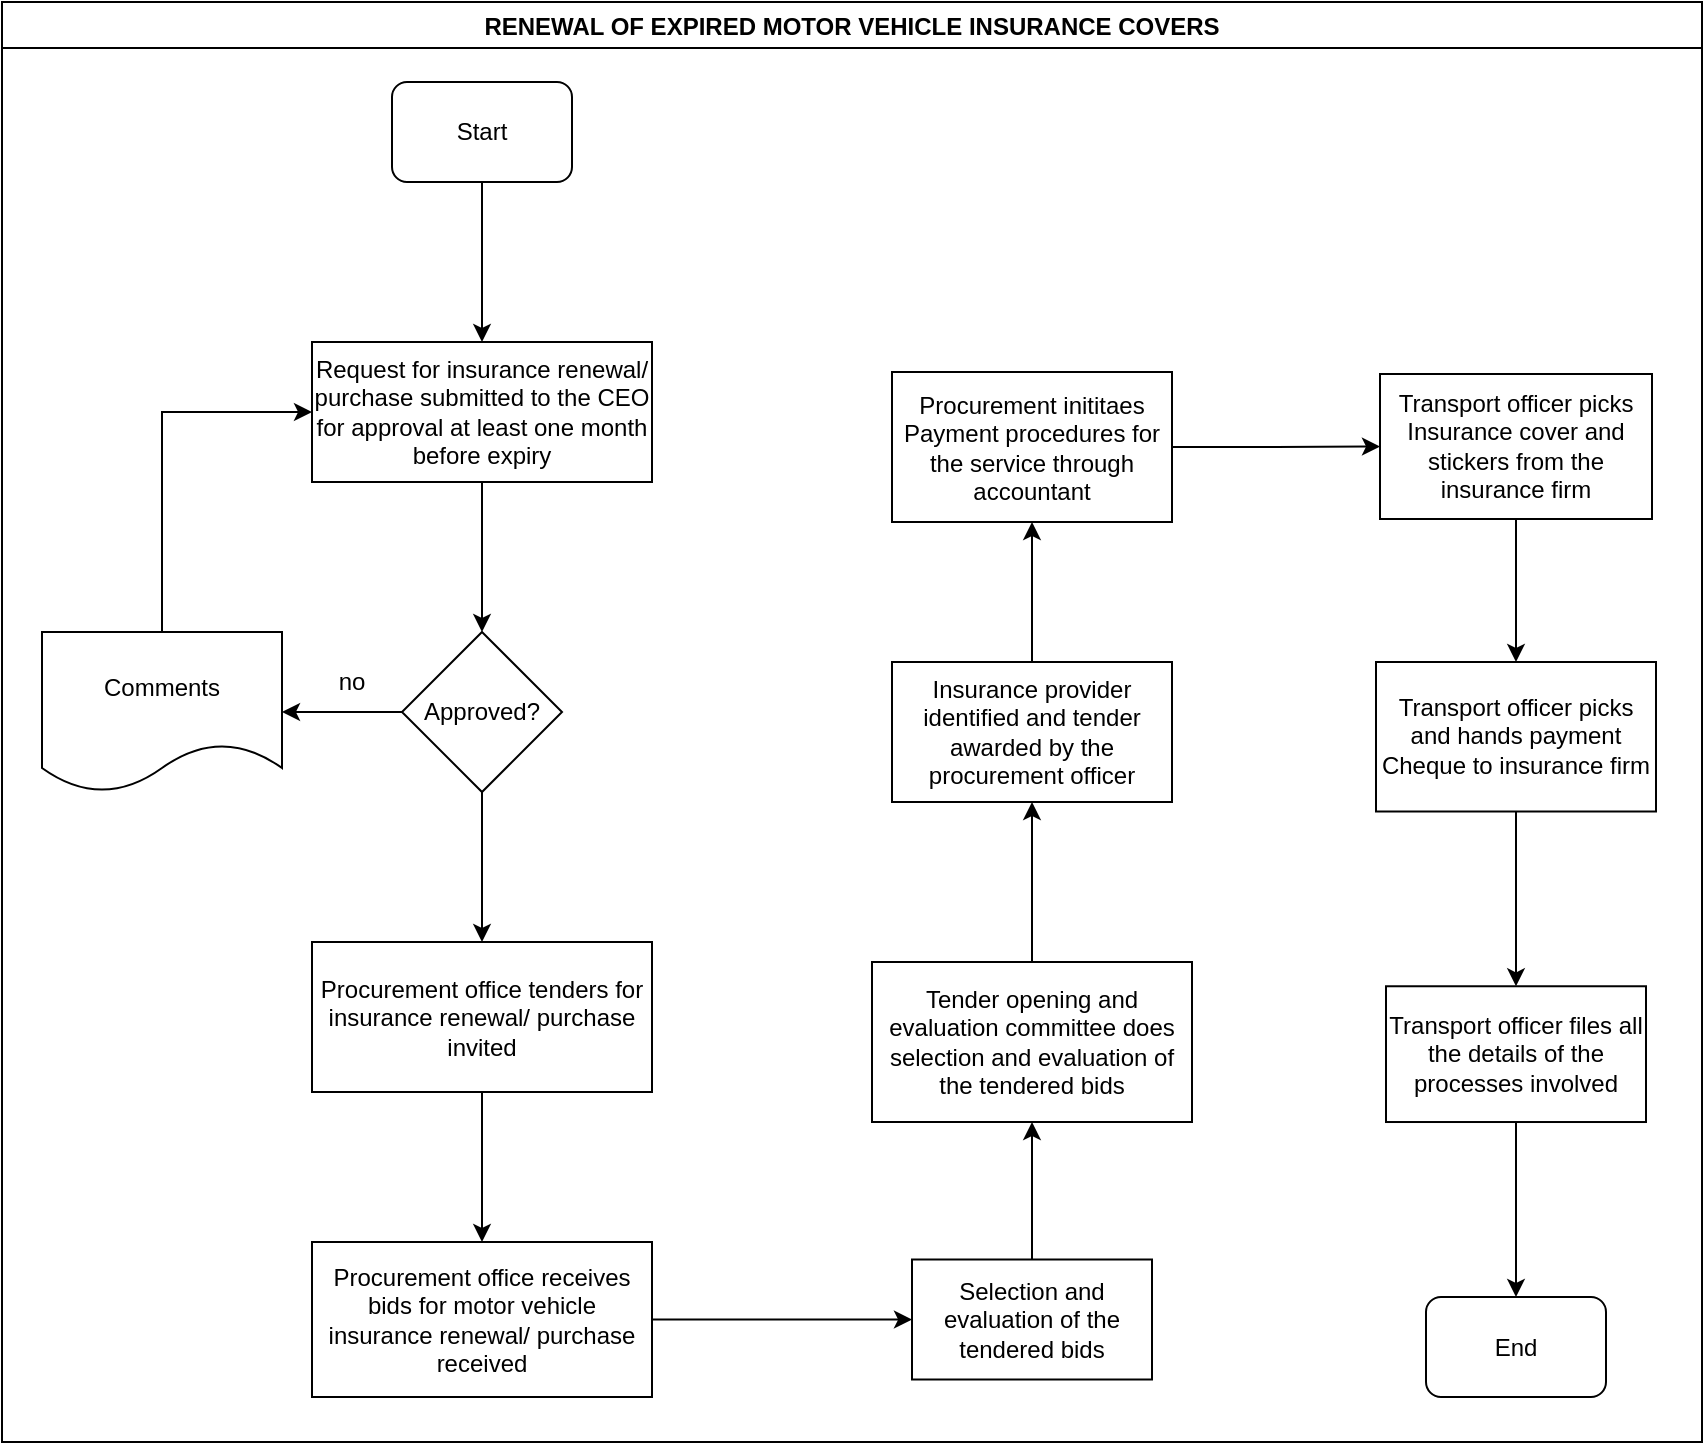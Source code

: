 <mxfile version="14.1.8" type="github">
  <diagram id="iqVK5lA826jD5fNl6_VV" name="Page-1">
    <mxGraphModel dx="1038" dy="547" grid="1" gridSize="10" guides="1" tooltips="1" connect="1" arrows="1" fold="1" page="1" pageScale="1" pageWidth="1169" pageHeight="827" math="0" shadow="0">
      <root>
        <mxCell id="0" />
        <mxCell id="1" parent="0" />
        <mxCell id="e-Jlp6g5yajtnd1_zxyd-1" value="RENEWAL OF EXPIRED MOTOR VEHICLE INSURANCE COVERS" style="swimlane;" vertex="1" parent="1">
          <mxGeometry x="10" y="10" width="850" height="720" as="geometry" />
        </mxCell>
        <mxCell id="e-Jlp6g5yajtnd1_zxyd-2" value="Start" style="rounded=1;whiteSpace=wrap;html=1;" vertex="1" parent="e-Jlp6g5yajtnd1_zxyd-1">
          <mxGeometry x="195" y="40" width="90" height="50" as="geometry" />
        </mxCell>
        <mxCell id="e-Jlp6g5yajtnd1_zxyd-5" value="Request for insurance renewal/ purchase submitted to the CEO for approval at least one month before expiry" style="rounded=0;whiteSpace=wrap;html=1;" vertex="1" parent="e-Jlp6g5yajtnd1_zxyd-1">
          <mxGeometry x="155" y="170" width="170" height="70" as="geometry" />
        </mxCell>
        <mxCell id="e-Jlp6g5yajtnd1_zxyd-4" value="" style="edgeStyle=orthogonalEdgeStyle;rounded=0;orthogonalLoop=1;jettySize=auto;html=1;" edge="1" parent="e-Jlp6g5yajtnd1_zxyd-1" source="e-Jlp6g5yajtnd1_zxyd-2" target="e-Jlp6g5yajtnd1_zxyd-5">
          <mxGeometry relative="1" as="geometry">
            <mxPoint x="240" y="165" as="targetPoint" />
          </mxGeometry>
        </mxCell>
        <mxCell id="e-Jlp6g5yajtnd1_zxyd-12" value="no" style="text;html=1;strokeColor=none;fillColor=none;align=center;verticalAlign=middle;whiteSpace=wrap;rounded=0;" vertex="1" parent="e-Jlp6g5yajtnd1_zxyd-1">
          <mxGeometry x="155" y="330" width="40" height="20" as="geometry" />
        </mxCell>
        <mxCell id="e-Jlp6g5yajtnd1_zxyd-13" value="Procurement office tenders for insurance renewal/ purchase invited" style="whiteSpace=wrap;html=1;rounded=0;" vertex="1" parent="e-Jlp6g5yajtnd1_zxyd-1">
          <mxGeometry x="155" y="470" width="170" height="75" as="geometry" />
        </mxCell>
        <mxCell id="e-Jlp6g5yajtnd1_zxyd-15" value="Procurement office receives bids for motor vehicle insurance renewal/ purchase received" style="whiteSpace=wrap;html=1;rounded=0;" vertex="1" parent="e-Jlp6g5yajtnd1_zxyd-1">
          <mxGeometry x="155" y="620" width="170" height="77.5" as="geometry" />
        </mxCell>
        <mxCell id="e-Jlp6g5yajtnd1_zxyd-16" value="" style="edgeStyle=orthogonalEdgeStyle;rounded=0;orthogonalLoop=1;jettySize=auto;html=1;" edge="1" parent="e-Jlp6g5yajtnd1_zxyd-1" source="e-Jlp6g5yajtnd1_zxyd-13" target="e-Jlp6g5yajtnd1_zxyd-15">
          <mxGeometry relative="1" as="geometry" />
        </mxCell>
        <mxCell id="e-Jlp6g5yajtnd1_zxyd-17" value="Selection and evaluation of the tendered bids" style="whiteSpace=wrap;html=1;rounded=0;" vertex="1" parent="e-Jlp6g5yajtnd1_zxyd-1">
          <mxGeometry x="455" y="628.75" width="120" height="60" as="geometry" />
        </mxCell>
        <mxCell id="e-Jlp6g5yajtnd1_zxyd-18" value="" style="edgeStyle=orthogonalEdgeStyle;rounded=0;orthogonalLoop=1;jettySize=auto;html=1;" edge="1" parent="e-Jlp6g5yajtnd1_zxyd-1" source="e-Jlp6g5yajtnd1_zxyd-15" target="e-Jlp6g5yajtnd1_zxyd-17">
          <mxGeometry relative="1" as="geometry" />
        </mxCell>
        <mxCell id="e-Jlp6g5yajtnd1_zxyd-33" value="End" style="rounded=1;whiteSpace=wrap;html=1;" vertex="1" parent="e-Jlp6g5yajtnd1_zxyd-1">
          <mxGeometry x="712" y="647.5" width="90" height="50" as="geometry" />
        </mxCell>
        <mxCell id="e-Jlp6g5yajtnd1_zxyd-9" value="" style="edgeStyle=orthogonalEdgeStyle;rounded=0;orthogonalLoop=1;jettySize=auto;html=1;" edge="1" parent="1" source="e-Jlp6g5yajtnd1_zxyd-6" target="e-Jlp6g5yajtnd1_zxyd-8">
          <mxGeometry relative="1" as="geometry" />
        </mxCell>
        <mxCell id="e-Jlp6g5yajtnd1_zxyd-14" value="" style="edgeStyle=orthogonalEdgeStyle;rounded=0;orthogonalLoop=1;jettySize=auto;html=1;" edge="1" parent="1" source="e-Jlp6g5yajtnd1_zxyd-6" target="e-Jlp6g5yajtnd1_zxyd-13">
          <mxGeometry relative="1" as="geometry" />
        </mxCell>
        <mxCell id="e-Jlp6g5yajtnd1_zxyd-6" value="Approved?" style="rhombus;whiteSpace=wrap;html=1;rounded=0;" vertex="1" parent="1">
          <mxGeometry x="210" y="325" width="80" height="80" as="geometry" />
        </mxCell>
        <mxCell id="e-Jlp6g5yajtnd1_zxyd-7" value="" style="edgeStyle=orthogonalEdgeStyle;rounded=0;orthogonalLoop=1;jettySize=auto;html=1;" edge="1" parent="1" source="e-Jlp6g5yajtnd1_zxyd-5" target="e-Jlp6g5yajtnd1_zxyd-6">
          <mxGeometry relative="1" as="geometry" />
        </mxCell>
        <mxCell id="e-Jlp6g5yajtnd1_zxyd-11" value="" style="edgeStyle=orthogonalEdgeStyle;rounded=0;orthogonalLoop=1;jettySize=auto;html=1;entryX=0;entryY=0.5;entryDx=0;entryDy=0;" edge="1" parent="1" source="e-Jlp6g5yajtnd1_zxyd-8" target="e-Jlp6g5yajtnd1_zxyd-5">
          <mxGeometry relative="1" as="geometry">
            <mxPoint x="90" y="245" as="targetPoint" />
            <Array as="points">
              <mxPoint x="90" y="215" />
            </Array>
          </mxGeometry>
        </mxCell>
        <mxCell id="e-Jlp6g5yajtnd1_zxyd-8" value="Comments" style="shape=document;whiteSpace=wrap;html=1;boundedLbl=1;rounded=0;" vertex="1" parent="1">
          <mxGeometry x="30" y="325" width="120" height="80" as="geometry" />
        </mxCell>
        <mxCell id="e-Jlp6g5yajtnd1_zxyd-22" value="" style="edgeStyle=orthogonalEdgeStyle;rounded=0;orthogonalLoop=1;jettySize=auto;html=1;" edge="1" parent="1" source="e-Jlp6g5yajtnd1_zxyd-19" target="e-Jlp6g5yajtnd1_zxyd-21">
          <mxGeometry relative="1" as="geometry" />
        </mxCell>
        <mxCell id="e-Jlp6g5yajtnd1_zxyd-19" value="Tender opening and evaluation committee does selection and evaluation of the tendered bids" style="whiteSpace=wrap;html=1;rounded=0;" vertex="1" parent="1">
          <mxGeometry x="445" y="490" width="160" height="80" as="geometry" />
        </mxCell>
        <mxCell id="e-Jlp6g5yajtnd1_zxyd-20" value="" style="edgeStyle=orthogonalEdgeStyle;rounded=0;orthogonalLoop=1;jettySize=auto;html=1;" edge="1" parent="1" source="e-Jlp6g5yajtnd1_zxyd-17" target="e-Jlp6g5yajtnd1_zxyd-19">
          <mxGeometry relative="1" as="geometry" />
        </mxCell>
        <mxCell id="e-Jlp6g5yajtnd1_zxyd-24" value="" style="edgeStyle=orthogonalEdgeStyle;rounded=0;orthogonalLoop=1;jettySize=auto;html=1;" edge="1" parent="1" source="e-Jlp6g5yajtnd1_zxyd-21" target="e-Jlp6g5yajtnd1_zxyd-23">
          <mxGeometry relative="1" as="geometry" />
        </mxCell>
        <mxCell id="e-Jlp6g5yajtnd1_zxyd-21" value="Insurance provider identified and tender awarded by the procurement officer" style="whiteSpace=wrap;html=1;rounded=0;" vertex="1" parent="1">
          <mxGeometry x="455" y="340" width="140" height="70" as="geometry" />
        </mxCell>
        <mxCell id="e-Jlp6g5yajtnd1_zxyd-26" value="" style="edgeStyle=orthogonalEdgeStyle;rounded=0;orthogonalLoop=1;jettySize=auto;html=1;" edge="1" parent="1" source="e-Jlp6g5yajtnd1_zxyd-23" target="e-Jlp6g5yajtnd1_zxyd-25">
          <mxGeometry relative="1" as="geometry" />
        </mxCell>
        <mxCell id="e-Jlp6g5yajtnd1_zxyd-23" value="Procurement inititaes Payment procedures for the service through accountant" style="whiteSpace=wrap;html=1;rounded=0;" vertex="1" parent="1">
          <mxGeometry x="455" y="195" width="140" height="75" as="geometry" />
        </mxCell>
        <mxCell id="e-Jlp6g5yajtnd1_zxyd-28" value="" style="edgeStyle=orthogonalEdgeStyle;rounded=0;orthogonalLoop=1;jettySize=auto;html=1;" edge="1" parent="1" source="e-Jlp6g5yajtnd1_zxyd-25" target="e-Jlp6g5yajtnd1_zxyd-27">
          <mxGeometry relative="1" as="geometry" />
        </mxCell>
        <mxCell id="e-Jlp6g5yajtnd1_zxyd-25" value="Transport officer picks Insurance cover and stickers from the insurance firm" style="whiteSpace=wrap;html=1;rounded=0;" vertex="1" parent="1">
          <mxGeometry x="699" y="196" width="136" height="72.5" as="geometry" />
        </mxCell>
        <mxCell id="e-Jlp6g5yajtnd1_zxyd-30" value="" style="edgeStyle=orthogonalEdgeStyle;rounded=0;orthogonalLoop=1;jettySize=auto;html=1;" edge="1" parent="1" source="e-Jlp6g5yajtnd1_zxyd-27" target="e-Jlp6g5yajtnd1_zxyd-29">
          <mxGeometry relative="1" as="geometry" />
        </mxCell>
        <mxCell id="e-Jlp6g5yajtnd1_zxyd-27" value="Transport officer picks and hands payment Cheque to insurance firm" style="whiteSpace=wrap;html=1;rounded=0;" vertex="1" parent="1">
          <mxGeometry x="697" y="340" width="140" height="74.75" as="geometry" />
        </mxCell>
        <mxCell id="e-Jlp6g5yajtnd1_zxyd-32" value="" style="edgeStyle=orthogonalEdgeStyle;rounded=0;orthogonalLoop=1;jettySize=auto;html=1;entryX=0.5;entryY=0;entryDx=0;entryDy=0;" edge="1" parent="1" source="e-Jlp6g5yajtnd1_zxyd-29" target="e-Jlp6g5yajtnd1_zxyd-33">
          <mxGeometry relative="1" as="geometry">
            <mxPoint x="767" y="653.95" as="targetPoint" />
          </mxGeometry>
        </mxCell>
        <mxCell id="e-Jlp6g5yajtnd1_zxyd-29" value="Transport officer files all the details of the processes involved" style="whiteSpace=wrap;html=1;rounded=0;" vertex="1" parent="1">
          <mxGeometry x="702" y="502.13" width="130" height="67.88" as="geometry" />
        </mxCell>
      </root>
    </mxGraphModel>
  </diagram>
</mxfile>
